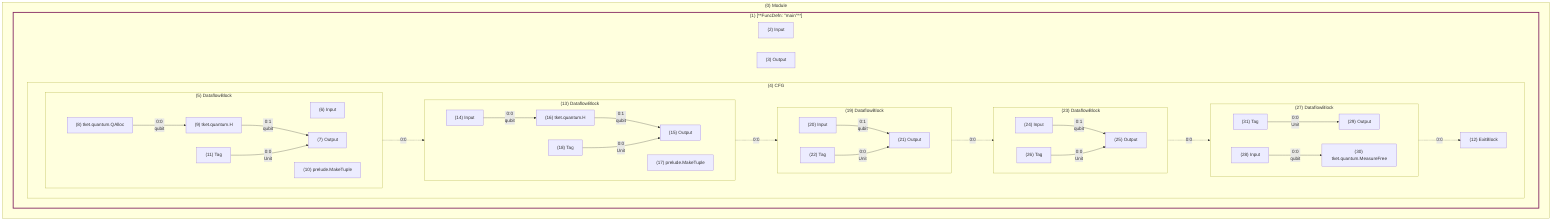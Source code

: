 graph LR
    subgraph 0 ["(0) Module"]
        direction LR
        subgraph 1 ["(1) [**FuncDefn: #quot;main#quot;**]"]
            direction LR
            style 1 stroke:#832561,stroke-width:3px
            2["(2) Input"]
            3["(3) Output"]
            subgraph 4 ["(4) CFG"]
                direction LR
                subgraph 5 ["(5) DataflowBlock"]
                    direction LR
                    6["(6) Input"]
                    7["(7) Output"]
                    8["(8) tket.quantum.QAlloc"]
                    9["(9) tket.quantum.H"]
                    10["(10) prelude.MakeTuple"]
                    11["(11) Tag"]
                    8--"0:0<br>qubit"-->9
                    9--"0:1<br>qubit"-->7
                    11--"0:0<br>Unit"-->7
                end
                12["(12) ExitBlock"]
                subgraph 13 ["(13) DataflowBlock"]
                    direction LR
                    14["(14) Input"]
                    15["(15) Output"]
                    16["(16) tket.quantum.H"]
                    17["(17) prelude.MakeTuple"]
                    18["(18) Tag"]
                    14--"0:0<br>qubit"-->16
                    16--"0:1<br>qubit"-->15
                    18--"0:0<br>Unit"-->15
                end
                subgraph 19 ["(19) DataflowBlock"]
                    direction LR
                    20["(20) Input"]
                    21["(21) Output"]
                    22["(22) Tag"]
                    20--"0:1<br>qubit"-->21
                    22--"0:0<br>Unit"-->21
                end
                subgraph 23 ["(23) DataflowBlock"]
                    direction LR
                    24["(24) Input"]
                    25["(25) Output"]
                    26["(26) Tag"]
                    24--"0:1<br>qubit"-->25
                    26--"0:0<br>Unit"-->25
                end
                subgraph 27 ["(27) DataflowBlock"]
                    direction LR
                    28["(28) Input"]
                    29["(29) Output"]
                    30["(30) tket.quantum.MeasureFree"]
                    31["(31) Tag"]
                    28--"0:0<br>qubit"-->30
                    31--"0:0<br>Unit"-->29
                end
                5-."0:0".->13
                13-."0:0".->19
                19-."0:0".->23
                23-."0:0".->27
                27-."0:0".->12
            end
        end
    end